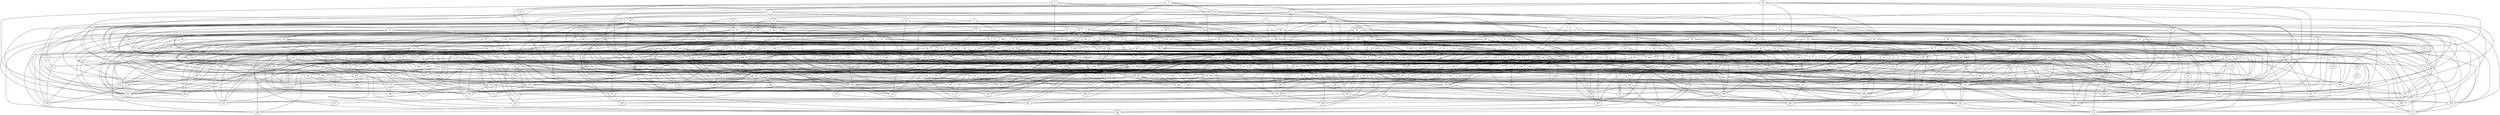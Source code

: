 strict graph "gnp_random_graph(400,0.015)" {
0;
1;
2;
3;
4;
5;
6;
7;
8;
9;
10;
11;
12;
13;
14;
15;
16;
17;
18;
19;
20;
21;
22;
23;
24;
25;
26;
27;
28;
29;
30;
31;
32;
33;
34;
35;
36;
37;
38;
39;
40;
41;
42;
43;
44;
45;
46;
47;
48;
49;
50;
51;
52;
53;
54;
55;
56;
57;
58;
59;
60;
61;
62;
63;
64;
65;
66;
67;
68;
69;
70;
71;
72;
73;
74;
75;
76;
77;
78;
79;
80;
81;
82;
83;
84;
85;
86;
87;
88;
89;
90;
91;
92;
93;
94;
95;
96;
97;
98;
99;
100;
101;
102;
103;
104;
105;
106;
107;
108;
109;
110;
111;
112;
113;
114;
115;
116;
117;
118;
119;
120;
121;
122;
123;
124;
125;
126;
127;
128;
129;
130;
131;
132;
133;
134;
135;
136;
137;
138;
139;
140;
141;
142;
143;
144;
145;
146;
147;
148;
149;
150;
151;
152;
153;
154;
155;
156;
157;
158;
159;
160;
161;
162;
163;
164;
165;
166;
167;
168;
169;
170;
171;
172;
173;
174;
175;
176;
177;
178;
179;
180;
181;
182;
183;
184;
185;
186;
187;
188;
189;
190;
191;
192;
193;
194;
195;
196;
197;
198;
199;
200;
201;
202;
203;
204;
205;
206;
207;
208;
209;
210;
211;
212;
213;
214;
215;
216;
217;
218;
219;
220;
221;
222;
223;
224;
225;
226;
227;
228;
229;
230;
231;
232;
233;
234;
235;
236;
237;
238;
239;
240;
241;
242;
243;
244;
245;
246;
247;
248;
249;
250;
251;
252;
253;
254;
255;
256;
257;
258;
259;
260;
261;
262;
263;
264;
265;
266;
267;
268;
269;
270;
271;
272;
273;
274;
275;
276;
277;
278;
279;
280;
281;
282;
283;
284;
285;
286;
287;
288;
289;
290;
291;
292;
293;
294;
295;
296;
297;
298;
299;
300;
301;
302;
303;
304;
305;
306;
307;
308;
309;
310;
311;
312;
313;
314;
315;
316;
317;
318;
319;
320;
321;
322;
323;
324;
325;
326;
327;
328;
329;
330;
331;
332;
333;
334;
335;
336;
337;
338;
339;
340;
341;
342;
343;
344;
345;
346;
347;
348;
349;
350;
351;
352;
353;
354;
355;
356;
357;
358;
359;
360;
361;
362;
363;
364;
365;
366;
367;
368;
369;
370;
371;
372;
373;
374;
375;
376;
377;
378;
379;
380;
381;
382;
383;
384;
385;
386;
387;
388;
389;
390;
391;
392;
393;
394;
395;
396;
397;
398;
399;
0 -- 321  [is_available=True, prob="0.114671991259"];
0 -- 196  [is_available=True, prob="0.469631686824"];
0 -- 303  [is_available=True, prob="0.949460835298"];
0 -- 369  [is_available=True, prob="0.811630799854"];
0 -- 149  [is_available=True, prob="0.957747161069"];
0 -- 93  [is_available=True, prob="0.302415484363"];
0 -- 158  [is_available=True, prob="0.158002069602"];
1 -- 322  [is_available=True, prob="0.993445383166"];
1 -- 11  [is_available=True, prob="0.476721216099"];
1 -- 108  [is_available=True, prob="0.44425943752"];
1 -- 302  [is_available=True, prob="1.0"];
1 -- 174  [is_available=True, prob="1.0"];
1 -- 342  [is_available=True, prob="1.0"];
2 -- 214  [is_available=True, prob="0.874137457382"];
2 -- 360  [is_available=True, prob="0.532055529103"];
2 -- 334  [is_available=True, prob="0.650708088114"];
2 -- 182  [is_available=True, prob="0.998679553921"];
2 -- 54  [is_available=True, prob="0.500963651063"];
3 -- 393  [is_available=True, prob="0.597053009526"];
3 -- 188  [is_available=True, prob="0.15276925299"];
3 -- 267  [is_available=True, prob="1.0"];
3 -- 178  [is_available=True, prob="1.0"];
3 -- 215  [is_available=True, prob="0.250651166694"];
3 -- 313  [is_available=True, prob="0.349622547056"];
3 -- 284  [is_available=True, prob="0.684308649713"];
3 -- 382  [is_available=True, prob="0.77370139516"];
4 -- 35  [is_available=True, prob="1.0"];
4 -- 46  [is_available=True, prob="0.186289309269"];
4 -- 306  [is_available=True, prob="0.888693606548"];
4 -- 21  [is_available=True, prob="0.548907985164"];
4 -- 54  [is_available=True, prob="0.580549700917"];
4 -- 247  [is_available=True, prob="0.07150728527"];
5 -- 152  [is_available=True, prob="0.841307259428"];
5 -- 47  [is_available=True, prob="0.789955990004"];
6 -- 293  [is_available=True, prob="0.685104749953"];
6 -- 19  [is_available=True, prob="0.481015884709"];
6 -- 52  [is_available=True, prob="0.338749347508"];
6 -- 56  [is_available=True, prob="0.557485800462"];
6 -- 218  [is_available=True, prob="0.516507338224"];
6 -- 219  [is_available=True, prob="0.82434298716"];
6 -- 95  [is_available=True, prob="1.0"];
7 -- 72  [is_available=True, prob="1.0"];
7 -- 142  [is_available=True, prob="0.0823186784827"];
7 -- 372  [is_available=True, prob="0.961380569371"];
7 -- 88  [is_available=True, prob="0.208303378797"];
7 -- 313  [is_available=True, prob="0.490897171223"];
7 -- 379  [is_available=True, prob="0.627944331974"];
8 -- 153  [is_available=True, prob="0.922156593281"];
8 -- 170  [is_available=True, prob="0.140616668311"];
8 -- 196  [is_available=True, prob="0.419569778153"];
8 -- 357  [is_available=True, prob="1.0"];
8 -- 385  [is_available=True, prob="0.312816235193"];
9 -- 307  [is_available=True, prob="0.647544798447"];
9 -- 388  [is_available=True, prob="0.471527632425"];
9 -- 301  [is_available=True, prob="0.375511347248"];
10 -- 348  [is_available=True, prob="1.0"];
10 -- 156  [is_available=True, prob="0.245202506061"];
10 -- 375  [is_available=True, prob="0.534082075728"];
11 -- 352  [is_available=True, prob="0.263234699328"];
11 -- 41  [is_available=True, prob="0.623137785481"];
11 -- 160  [is_available=True, prob="1.0"];
11 -- 24  [is_available=True, prob="1.0"];
11 -- 59  [is_available=True, prob="1.0"];
12 -- 65  [is_available=True, prob="0.227389736615"];
12 -- 195  [is_available=True, prob="0.98216041244"];
12 -- 104  [is_available=True, prob="0.530187204319"];
12 -- 108  [is_available=True, prob="0.353653732069"];
12 -- 302  [is_available=True, prob="0.160268436563"];
12 -- 159  [is_available=True, prob="1.0"];
13 -- 227  [is_available=True, prob="0.62030172806"];
13 -- 229  [is_available=True, prob="0.554220327959"];
13 -- 139  [is_available=True, prob="1.0"];
13 -- 308  [is_available=True, prob="1.0"];
13 -- 246  [is_available=True, prob="0.132502704747"];
13 -- 315  [is_available=True, prob="0.833523638559"];
13 -- 318  [is_available=True, prob="1.0"];
14 -- 225  [is_available=True, prob="1.0"];
14 -- 231  [is_available=True, prob="1.0"];
14 -- 298  [is_available=True, prob="0.170559929287"];
14 -- 141  [is_available=True, prob="0.541312716303"];
14 -- 15  [is_available=True, prob="1.0"];
14 -- 272  [is_available=True, prob="0.0262630793337"];
14 -- 114  [is_available=True, prob="0.912603878611"];
14 -- 152  [is_available=True, prob="0.5183081783"];
15 -- 177  [is_available=True, prob="0.0833661240785"];
15 -- 252  [is_available=True, prob="0.289660209865"];
15 -- 361  [is_available=True, prob="0.47674256409"];
15 -- 225  [is_available=True, prob="0.0266091980324"];
16 -- 265  [is_available=True, prob="0.201876479145"];
16 -- 366  [is_available=True, prob="0.796786468698"];
17 -- 202  [is_available=True, prob="0.787834647834"];
17 -- 23  [is_available=True, prob="0.192311012286"];
17 -- 268  [is_available=True, prob="1.0"];
17 -- 22  [is_available=True, prob="1.0"];
17 -- 119  [is_available=True, prob="0.219596661351"];
17 -- 58  [is_available=True, prob="0.0890144908023"];
17 -- 286  [is_available=True, prob="0.63429038833"];
18 -- 96  [is_available=True, prob="0.732973940843"];
18 -- 333  [is_available=True, prob="0.0457292509596"];
18 -- 335  [is_available=True, prob="1.0"];
18 -- 369  [is_available=True, prob="0.405029376354"];
18 -- 340  [is_available=True, prob="0.765359387704"];
18 -- 55  [is_available=True, prob="0.827488324869"];
18 -- 124  [is_available=True, prob="1.0"];
19 -- 179  [is_available=True, prob="0.497505817482"];
19 -- 308  [is_available=True, prob="0.708087547178"];
19 -- 253  [is_available=True, prob="0.00800748050058"];
20 -- 258  [is_available=True, prob="1.0"];
20 -- 133  [is_available=True, prob="1.0"];
20 -- 39  [is_available=True, prob="0.482434056921"];
20 -- 362  [is_available=True, prob="0.159934609534"];
20 -- 237  [is_available=True, prob="1.0"];
20 -- 303  [is_available=True, prob="0.253983390696"];
20 -- 52  [is_available=True, prob="0.0626333667368"];
20 -- 373  [is_available=True, prob="0.681692300199"];
20 -- 343  [is_available=True, prob="1.0"];
20 -- 61  [is_available=True, prob="0.0736211466176"];
20 -- 126  [is_available=True, prob="0.47836034632"];
21 -- 195  [is_available=True, prob="0.0739147796739"];
21 -- 261  [is_available=True, prob="1.0"];
21 -- 198  [is_available=True, prob="0.874722404201"];
21 -- 241  [is_available=True, prob="0.701202539928"];
21 -- 136  [is_available=True, prob="0.150421908164"];
21 -- 395  [is_available=True, prob="1.0"];
21 -- 232  [is_available=True, prob="0.154617595693"];
22 -- 209  [is_available=True, prob="0.872926424496"];
22 -- 105  [is_available=True, prob="0.903559090835"];
22 -- 199  [is_available=True, prob="0.449386684961"];
22 -- 398  [is_available=True, prob="0.806302141925"];
22 -- 277  [is_available=True, prob="1.0"];
23 -- 66  [is_available=True, prob="0.292823502788"];
23 -- 356  [is_available=True, prob="1.0"];
23 -- 71  [is_available=True, prob="0.116412863661"];
23 -- 168  [is_available=True, prob="1.0"];
23 -- 236  [is_available=True, prob="0.887760513881"];
23 -- 327  [is_available=True, prob="0.118512088331"];
23 -- 140  [is_available=True, prob="0.213919603387"];
23 -- 369  [is_available=True, prob="0.0509243339309"];
23 -- 274  [is_available=True, prob="0.704053174449"];
23 -- 312  [is_available=True, prob="0.303854243889"];
24 -- 353  [is_available=True, prob="0.942441911047"];
24 -- 393  [is_available=True, prob="1.0"];
24 -- 267  [is_available=True, prob="0.646371550513"];
24 -- 77  [is_available=True, prob="1.0"];
24 -- 118  [is_available=True, prob="0.125197449202"];
24 -- 250  [is_available=True, prob="0.139674461113"];
24 -- 186  [is_available=True, prob="0.885658800799"];
25 -- 354  [is_available=True, prob="1.0"];
25 -- 108  [is_available=True, prob="0.382204140594"];
25 -- 304  [is_available=True, prob="0.737784709242"];
25 -- 178  [is_available=True, prob="0.243659018884"];
25 -- 89  [is_available=True, prob="0.559945276071"];
25 -- 90  [is_available=True, prob="0.904393109979"];
26 -- 34  [is_available=True, prob="0.677101847903"];
26 -- 36  [is_available=True, prob="0.319621955301"];
26 -- 141  [is_available=True, prob="0.667652754761"];
26 -- 173  [is_available=True, prob="1.0"];
26 -- 153  [is_available=True, prob="0.704786214149"];
26 -- 381  [is_available=True, prob="0.513758879034"];
27 -- 131  [is_available=True, prob="0.559227773077"];
27 -- 168  [is_available=True, prob="0.831403356861"];
27 -- 265  [is_available=True, prob="0.529132401068"];
27 -- 341  [is_available=True, prob="0.735015766336"];
27 -- 377  [is_available=True, prob="0.149864624349"];
27 -- 158  [is_available=True, prob="0.635471015965"];
28 -- 160  [is_available=True, prob="0.301955751835"];
28 -- 65  [is_available=True, prob="0.984391070301"];
28 -- 205  [is_available=True, prob="0.623984118552"];
28 -- 146  [is_available=True, prob="0.0772063870532"];
28 -- 307  [is_available=True, prob="1.0"];
28 -- 220  [is_available=True, prob="0.324950264342"];
28 -- 93  [is_available=True, prob="0.568583208269"];
28 -- 319  [is_available=True, prob="0.239985692532"];
29 -- 384  [is_available=True, prob="0.0286882615754"];
29 -- 135  [is_available=True, prob="0.964980947057"];
29 -- 361  [is_available=True, prob="0.920522379384"];
29 -- 184  [is_available=True, prob="0.585700894461"];
29 -- 89  [is_available=True, prob="0.0115931331112"];
29 -- 31  [is_available=True, prob="0.605604291966"];
30 -- 361  [is_available=True, prob="0.831449469105"];
30 -- 338  [is_available=True, prob="0.737316998927"];
30 -- 211  [is_available=True, prob="0.272304079329"];
30 -- 340  [is_available=True, prob="1.0"];
30 -- 270  [is_available=True, prob="0.706270182304"];
31 -- 361  [is_available=True, prob="0.465349977122"];
31 -- 267  [is_available=True, prob="0.199773636553"];
31 -- 117  [is_available=True, prob="0.0263401025049"];
32 -- 104  [is_available=True, prob="1.0"];
32 -- 105  [is_available=True, prob="0.12855024113"];
32 -- 362  [is_available=True, prob="0.173302451803"];
32 -- 269  [is_available=True, prob="1.0"];
32 -- 335  [is_available=True, prob="1.0"];
32 -- 151  [is_available=True, prob="0.298085317308"];
32 -- 90  [is_available=True, prob="0.0789352769001"];
32 -- 250  [is_available=True, prob="0.451194620511"];
33 -- 374  [is_available=True, prob="0.793810597397"];
33 -- 278  [is_available=True, prob="0.0623019926731"];
33 -- 46  [is_available=True, prob="0.0466040842206"];
33 -- 63  [is_available=True, prob="0.478416147473"];
34 -- 369  [is_available=True, prob="0.254820150141"];
34 -- 147  [is_available=True, prob="0.819307496761"];
34 -- 100  [is_available=True, prob="0.756244278906"];
34 -- 301  [is_available=True, prob="1.0"];
35 -- 213  [is_available=True, prob="0.971841117532"];
36 -- 388  [is_available=True, prob="0.240664673735"];
36 -- 334  [is_available=True, prob="0.048380638334"];
36 -- 344  [is_available=True, prob="1.0"];
36 -- 178  [is_available=True, prob="0.602082355139"];
36 -- 152  [is_available=True, prob="1.0"];
36 -- 250  [is_available=True, prob="0.576386200657"];
37 -- 183  [is_available=True, prob="0.963948827593"];
37 -- 61  [is_available=True, prob="1.0"];
37 -- 63  [is_available=True, prob="0.308018193455"];
38 -- 337  [is_available=True, prob="0.807230974184"];
38 -- 361  [is_available=True, prob="0.52159708503"];
38 -- 76  [is_available=True, prob="0.867353473454"];
38 -- 333  [is_available=True, prob="0.295180333057"];
38 -- 341  [is_available=True, prob="0.985053807402"];
39 -- 98  [is_available=True, prob="0.225553641815"];
39 -- 388  [is_available=True, prob="0.652575102143"];
39 -- 269  [is_available=True, prob="0.674945917656"];
39 -- 178  [is_available=True, prob="1.0"];
39 -- 189  [is_available=True, prob="0.946837365514"];
39 -- 255  [is_available=True, prob="0.565436835392"];
40 -- 226  [is_available=True, prob="0.966857300564"];
40 -- 260  [is_available=True, prob="0.865735491857"];
40 -- 293  [is_available=True, prob="0.20184869267"];
40 -- 134  [is_available=True, prob="0.859473185985"];
40 -- 354  [is_available=True, prob="1.0"];
40 -- 98  [is_available=True, prob="1.0"];
40 -- 305  [is_available=True, prob="0.192374807993"];
40 -- 54  [is_available=True, prob="0.400363785532"];
40 -- 317  [is_available=True, prob="1.0"];
41 -- 241  [is_available=True, prob="0.615779809399"];
41 -- 88  [is_available=True, prob="0.838018105029"];
41 -- 346  [is_available=True, prob="0.18706374064"];
41 -- 347  [is_available=True, prob="0.108105316524"];
41 -- 348  [is_available=True, prob="0.828859332888"];
42 -- 80  [is_available=True, prob="0.121912279483"];
42 -- 339  [is_available=True, prob="1.0"];
42 -- 381  [is_available=True, prob="0.462384754985"];
42 -- 287  [is_available=True, prob="1.0"];
43 -- 347  [is_available=True, prob="1.0"];
43 -- 150  [is_available=True, prob="0.448440720074"];
43 -- 70  [is_available=True, prob="0.332281952228"];
43 -- 279  [is_available=True, prob="0.189268886534"];
44 -- 386  [is_available=True, prob="0.456484266461"];
44 -- 291  [is_available=True, prob="1.0"];
44 -- 260  [is_available=True, prob="0.50604451766"];
44 -- 367  [is_available=True, prob="0.451685026982"];
44 -- 115  [is_available=True, prob="0.543494544044"];
44 -- 309  [is_available=True, prob="0.480130815866"];
45 -- 352  [is_available=True, prob="0.869778358128"];
45 -- 322  [is_available=True, prob="1.0"];
45 -- 294  [is_available=True, prob="0.52161080931"];
45 -- 299  [is_available=True, prob="0.693768396219"];
45 -- 273  [is_available=True, prob="0.168091690564"];
45 -- 52  [is_available=True, prob="1.0"];
45 -- 281  [is_available=True, prob="0.881110296115"];
45 -- 313  [is_available=True, prob="0.83245895817"];
46 -- 99  [is_available=True, prob="1.0"];
46 -- 264  [is_available=True, prob="1.0"];
46 -- 266  [is_available=True, prob="1.0"];
46 -- 117  [is_available=True, prob="0.537533458164"];
46 -- 152  [is_available=True, prob="0.118770968205"];
46 -- 132  [is_available=True, prob="0.887549929211"];
46 -- 59  [is_available=True, prob="0.0388215597265"];
46 -- 127  [is_available=True, prob="0.087108836652"];
47 -- 105  [is_available=True, prob="0.6263855928"];
47 -- 371  [is_available=True, prob="0.809375641885"];
47 -- 305  [is_available=True, prob="0.0861406070807"];
47 -- 275  [is_available=True, prob="0.609416029004"];
47 -- 309  [is_available=True, prob="0.941362693909"];
47 -- 383  [is_available=True, prob="0.662164793066"];
47 -- 382  [is_available=True, prob="0.807385320712"];
47 -- 351  [is_available=True, prob="0.65788593783"];
48 -- 256  [is_available=True, prob="0.827884272219"];
48 -- 298  [is_available=True, prob="0.169968329618"];
48 -- 371  [is_available=True, prob="0.363790780316"];
48 -- 108  [is_available=True, prob="1.0"];
48 -- 239  [is_available=True, prob="0.257679126866"];
48 -- 211  [is_available=True, prob="0.714437582764"];
48 -- 372  [is_available=True, prob="0.173004584177"];
48 -- 117  [is_available=True, prob="0.0881868718651"];
48 -- 249  [is_available=True, prob="1.0"];
48 -- 207  [is_available=True, prob="0.339220937863"];
49 -- 280  [is_available=True, prob="0.497016866933"];
49 -- 85  [is_available=True, prob="0.481613113351"];
49 -- 270  [is_available=True, prob="0.408715128553"];
49 -- 173  [is_available=True, prob="1.0"];
50 -- 104  [is_available=True, prob="0.80448302538"];
50 -- 335  [is_available=True, prob="0.905186993864"];
50 -- 122  [is_available=True, prob="1.0"];
50 -- 235  [is_available=True, prob="0.263484717014"];
50 -- 231  [is_available=True, prob="1.0"];
51 -- 192  [is_available=True, prob="0.447493376032"];
51 -- 362  [is_available=True, prob="1.0"];
51 -- 269  [is_available=True, prob="1.0"];
51 -- 350  [is_available=True, prob="0.965070266117"];
51 -- 333  [is_available=True, prob="0.762863664063"];
52 -- 288  [is_available=True, prob="1.0"];
52 -- 75  [is_available=True, prob="0.237897936118"];
52 -- 368  [is_available=True, prob="0.43182837992"];
52 -- 60  [is_available=True, prob="0.35027978821"];
52 -- 125  [is_available=True, prob="0.99710233513"];
53 -- 202  [is_available=True, prob="0.180110710076"];
53 -- 123  [is_available=True, prob="0.173809154006"];
53 -- 388  [is_available=True, prob="1.0"];
53 -- 221  [is_available=True, prob="0.582152341587"];
54 -- 302  [is_available=True, prob="1.0"];
54 -- 81  [is_available=True, prob="0.474015844965"];
54 -- 306  [is_available=True, prob="0.68009775775"];
54 -- 351  [is_available=True, prob="0.461547498856"];
55 -- 194  [is_available=True, prob="0.493006675112"];
55 -- 99  [is_available=True, prob="0.0710148929925"];
55 -- 168  [is_available=True, prob="0.747850349051"];
55 -- 328  [is_available=True, prob="1.0"];
55 -- 125  [is_available=True, prob="1.0"];
55 -- 95  [is_available=True, prob="1.0"];
56 -- 118  [is_available=True, prob="0.361187795298"];
56 -- 72  [is_available=True, prob="1.0"];
56 -- 310  [is_available=True, prob="0.338585488896"];
56 -- 122  [is_available=True, prob="1.0"];
56 -- 154  [is_available=True, prob="0.414536907523"];
57 -- 128  [is_available=True, prob="0.60380036671"];
57 -- 387  [is_available=True, prob="0.544295327672"];
57 -- 325  [is_available=True, prob="0.198180917405"];
57 -- 85  [is_available=True, prob="0.00705176721647"];
57 -- 248  [is_available=True, prob="0.0970054926248"];
57 -- 381  [is_available=True, prob="0.182525238063"];
58 -- 194  [is_available=True, prob="0.982452094615"];
58 -- 394  [is_available=True, prob="0.315889554346"];
58 -- 395  [is_available=True, prob="0.165192872424"];
58 -- 214  [is_available=True, prob="0.46993035557"];
58 -- 120  [is_available=True, prob="0.618463753777"];
59 -- 64  [is_available=True, prob="0.240228472762"];
59 -- 137  [is_available=True, prob="0.872708383588"];
59 -- 152  [is_available=True, prob="0.428015093515"];
60 -- 64  [is_available=True, prob="0.49908047179"];
60 -- 202  [is_available=True, prob="0.378089803927"];
60 -- 95  [is_available=True, prob="0.00344350763761"];
61 -- 161  [is_available=True, prob="0.361089864001"];
61 -- 274  [is_available=True, prob="0.036625377418"];
61 -- 93  [is_available=True, prob="1.0"];
61 -- 146  [is_available=True, prob="1.0"];
61 -- 217  [is_available=True, prob="1.0"];
61 -- 189  [is_available=True, prob="0.763477720494"];
62 -- 313  [is_available=True, prob="1.0"];
62 -- 396  [is_available=True, prob="0.905167164382"];
62 -- 252  [is_available=True, prob="1.0"];
62 -- 381  [is_available=True, prob="1.0"];
62 -- 382  [is_available=True, prob="1.0"];
63 -- 194  [is_available=True, prob="1.0"];
63 -- 200  [is_available=True, prob="0.801178955025"];
63 -- 206  [is_available=True, prob="0.0690982635195"];
63 -- 84  [is_available=True, prob="0.872770562062"];
63 -- 238  [is_available=True, prob="0.801560888992"];
63 -- 124  [is_available=True, prob="0.293860364603"];
64 -- 130  [is_available=True, prob="1.0"];
64 -- 392  [is_available=True, prob="0.86867717937"];
64 -- 270  [is_available=True, prob="0.792630158651"];
64 -- 143  [is_available=True, prob="0.825685192659"];
64 -- 279  [is_available=True, prob="0.294259292138"];
64 -- 188  [is_available=True, prob="0.31793663997"];
64 -- 157  [is_available=True, prob="1.0"];
64 -- 318  [is_available=True, prob="0.789722982972"];
65 -- 164  [is_available=True, prob="0.872979143614"];
65 -- 263  [is_available=True, prob="1.0"];
65 -- 330  [is_available=True, prob="1.0"];
65 -- 107  [is_available=True, prob="1.0"];
65 -- 77  [is_available=True, prob="0.661709340119"];
65 -- 356  [is_available=True, prob="1.0"];
66 -- 69  [is_available=True, prob="1.0"];
66 -- 113  [is_available=True, prob="0.618576199866"];
66 -- 245  [is_available=True, prob="1.0"];
66 -- 247  [is_available=True, prob="0.785218039695"];
66 -- 88  [is_available=True, prob="0.975373791794"];
66 -- 377  [is_available=True, prob="1.0"];
66 -- 315  [is_available=True, prob="0.912869673437"];
67 -- 335  [is_available=True, prob="0.156907818559"];
67 -- 271  [is_available=True, prob="0.410075626613"];
67 -- 371  [is_available=True, prob="1.0"];
67 -- 180  [is_available=True, prob="1.0"];
67 -- 119  [is_available=True, prob="1.0"];
67 -- 315  [is_available=True, prob="0.862236024074"];
68 -- 99  [is_available=True, prob="1.0"];
68 -- 198  [is_available=True, prob="0.953790203376"];
68 -- 235  [is_available=True, prob="0.822688371636"];
68 -- 145  [is_available=True, prob="0.710109024151"];
68 -- 343  [is_available=True, prob="0.635322333421"];
68 -- 345  [is_available=True, prob="0.198684392537"];
68 -- 156  [is_available=True, prob="1.0"];
69 -- 170  [is_available=True, prob="0.457171322072"];
69 -- 363  [is_available=True, prob="0.233034542578"];
69 -- 258  [is_available=True, prob="1.0"];
69 -- 206  [is_available=True, prob="0.383138677876"];
69 -- 239  [is_available=True, prob="0.692373435482"];
70 -- 193  [is_available=True, prob="0.815633345244"];
70 -- 135  [is_available=True, prob="1.0"];
70 -- 362  [is_available=True, prob="1.0"];
70 -- 307  [is_available=True, prob="0.792730911966"];
70 -- 116  [is_available=True, prob="0.392682884319"];
71 -- 336  [is_available=True, prob="0.534597339885"];
71 -- 351  [is_available=True, prob="0.517128984683"];
71 -- 334  [is_available=True, prob="1.0"];
72 -- 393  [is_available=True, prob="0.712977712186"];
72 -- 232  [is_available=True, prob="0.69209819925"];
72 -- 137  [is_available=True, prob="0.144177758813"];
72 -- 360  [is_available=True, prob="1.0"];
72 -- 201  [is_available=True, prob="0.840319495767"];
72 -- 249  [is_available=True, prob="1.0"];
72 -- 377  [is_available=True, prob="0.625721074158"];
73 -- 329  [is_available=True, prob="0.511452962486"];
73 -- 139  [is_available=True, prob="0.214883618268"];
73 -- 109  [is_available=True, prob="0.0280473369984"];
73 -- 111  [is_available=True, prob="0.209959547979"];
73 -- 275  [is_available=True, prob="1.0"];
73 -- 86  [is_available=True, prob="1.0"];
73 -- 152  [is_available=True, prob="0.978078433794"];
73 -- 349  [is_available=True, prob="1.0"];
74 -- 91  [is_available=True, prob="0.533582027816"];
74 -- 316  [is_available=True, prob="0.661372581157"];
74 -- 214  [is_available=True, prob="0.481754528481"];
75 -- 386  [is_available=True, prob="0.567369108489"];
75 -- 259  [is_available=True, prob="0.0830386786753"];
75 -- 103  [is_available=True, prob="0.138512838368"];
75 -- 136  [is_available=True, prob="0.781290397956"];
75 -- 359  [is_available=True, prob="0.400037924454"];
75 -- 236  [is_available=True, prob="1.0"];
75 -- 305  [is_available=True, prob="0.887924017105"];
75 -- 200  [is_available=True, prob="0.55004427444"];
75 -- 211  [is_available=True, prob="1.0"];
75 -- 92  [is_available=True, prob="0.364559055789"];
75 -- 381  [is_available=True, prob="0.968326420199"];
76 -- 121  [is_available=True, prob="0.619703311667"];
76 -- 164  [is_available=True, prob="1.0"];
76 -- 374  [is_available=True, prob="1.0"];
77 -- 334  [is_available=True, prob="0.763841982959"];
77 -- 217  [is_available=True, prob="1.0"];
77 -- 122  [is_available=True, prob="1.0"];
77 -- 191  [is_available=True, prob="0.74682021319"];
78 -- 240  [is_available=True, prob="0.675025630043"];
78 -- 292  [is_available=True, prob="0.0915111821791"];
78 -- 276  [is_available=True, prob="0.071346394696"];
78 -- 359  [is_available=True, prob="0.893361939784"];
79 -- 365  [is_available=True, prob="1.0"];
79 -- 302  [is_available=True, prob="1.0"];
80 -- 145  [is_available=True, prob="0.832255053671"];
80 -- 284  [is_available=True, prob="0.78625307308"];
80 -- 154  [is_available=True, prob="0.818021950073"];
80 -- 382  [is_available=True, prob="1.0"];
81 -- 163  [is_available=True, prob="0.718558918439"];
81 -- 106  [is_available=True, prob="0.144065316372"];
81 -- 107  [is_available=True, prob="0.837431725233"];
81 -- 158  [is_available=True, prob="0.676410713725"];
82 -- 198  [is_available=True, prob="0.0518269642544"];
82 -- 109  [is_available=True, prob="1.0"];
82 -- 141  [is_available=True, prob="0.866516929403"];
82 -- 370  [is_available=True, prob="0.257393046111"];
82 -- 179  [is_available=True, prob="0.00536652876053"];
82 -- 345  [is_available=True, prob="0.634708937417"];
83 -- 357  [is_available=True, prob="0.0502077018948"];
83 -- 104  [is_available=True, prob="0.0606580345087"];
83 -- 172  [is_available=True, prob="0.532061113857"];
83 -- 176  [is_available=True, prob="0.864227276473"];
83 -- 147  [is_available=True, prob="0.67489529241"];
83 -- 219  [is_available=True, prob="0.949558882649"];
84 -- 352  [is_available=True, prob="0.326105020362"];
84 -- 161  [is_available=True, prob="0.657275458975"];
84 -- 107  [is_available=True, prob="0.213326313528"];
84 -- 300  [is_available=True, prob="1.0"];
84 -- 205  [is_available=True, prob="0.985452879559"];
84 -- 186  [is_available=True, prob="0.0133790400624"];
85 -- 162  [is_available=True, prob="0.128822461435"];
85 -- 188  [is_available=True, prob="1.0"];
85 -- 317  [is_available=True, prob="0.229519101326"];
86 -- 256  [is_available=True, prob="0.099912871314"];
86 -- 393  [is_available=True, prob="0.900605925422"];
86 -- 126  [is_available=True, prob="0.192839074782"];
86 -- 312  [is_available=True, prob="0.916660764703"];
87 -- 346  [is_available=True, prob="0.619478368358"];
87 -- 386  [is_available=True, prob="1.0"];
87 -- 293  [is_available=True, prob="0.152971678127"];
87 -- 166  [is_available=True, prob="0.652495130835"];
87 -- 271  [is_available=True, prob="0.876499607272"];
88 -- 199  [is_available=True, prob="0.989553956661"];
88 -- 237  [is_available=True, prob="0.756122735246"];
88 -- 334  [is_available=True, prob="0.523856119777"];
88 -- 177  [is_available=True, prob="1.0"];
88 -- 248  [is_available=True, prob="0.602178487284"];
88 -- 346  [is_available=True, prob="0.770915105151"];
89 -- 99  [is_available=True, prob="0.652416287598"];
89 -- 133  [is_available=True, prob="0.827760588476"];
89 -- 262  [is_available=True, prob="1.0"];
89 -- 284  [is_available=True, prob="0.152461571299"];
89 -- 299  [is_available=True, prob="1.0"];
89 -- 227  [is_available=True, prob="1.0"];
89 -- 309  [is_available=True, prob="1.0"];
89 -- 151  [is_available=True, prob="0.431748605285"];
89 -- 152  [is_available=True, prob="0.19333137709"];
89 -- 188  [is_available=True, prob="0.638954703593"];
90 -- 257  [is_available=True, prob="0.223141188842"];
90 -- 130  [is_available=True, prob="0.110050440544"];
90 -- 161  [is_available=True, prob="0.572483242558"];
90 -- 329  [is_available=True, prob="1.0"];
90 -- 332  [is_available=True, prob="0.0289846782704"];
90 -- 312  [is_available=True, prob="0.710350067688"];
91 -- 238  [is_available=True, prob="0.888136664779"];
91 -- 222  [is_available=True, prob="0.26376654003"];
92 -- 160  [is_available=True, prob="1.0"];
92 -- 289  [is_available=True, prob="0.870789693469"];
92 -- 355  [is_available=True, prob="0.652914392642"];
92 -- 137  [is_available=True, prob="0.948641523596"];
92 -- 350  [is_available=True, prob="1.0"];
93 -- 227  [is_available=True, prob="0.855548082541"];
93 -- 356  [is_available=True, prob="0.748729562326"];
93 -- 137  [is_available=True, prob="0.715941520586"];
93 -- 300  [is_available=True, prob="1.0"];
93 -- 116  [is_available=True, prob="0.49573112592"];
93 -- 347  [is_available=True, prob="0.400116085105"];
93 -- 222  [is_available=True, prob="1.0"];
94 -- 186  [is_available=True, prob="0.278112413827"];
94 -- 108  [is_available=True, prob="0.304560126299"];
95 -- 384  [is_available=True, prob="0.870306151651"];
95 -- 194  [is_available=True, prob="0.68491164231"];
95 -- 390  [is_available=True, prob="1.0"];
95 -- 376  [is_available=True, prob="0.133448245492"];
96 -- 376  [is_available=True, prob="1.0"];
96 -- 172  [is_available=True, prob="0.0246193918866"];
96 -- 157  [is_available=True, prob="1.0"];
96 -- 318  [is_available=True, prob="1.0"];
97 -- 176  [is_available=True, prob="0.775927911359"];
97 -- 386  [is_available=True, prob="0.0979953214249"];
97 -- 301  [is_available=True, prob="1.0"];
97 -- 246  [is_available=True, prob="1.0"];
97 -- 394  [is_available=True, prob="1.0"];
98 -- 225  [is_available=True, prob="1.0"];
98 -- 322  [is_available=True, prob="0.145444403342"];
98 -- 366  [is_available=True, prob="0.454106113668"];
98 -- 271  [is_available=True, prob="0.442482647421"];
98 -- 212  [is_available=True, prob="0.142998673369"];
98 -- 150  [is_available=True, prob="0.629006869226"];
98 -- 122  [is_available=True, prob="0.196147353609"];
98 -- 220  [is_available=True, prob="0.989540276948"];
99 -- 203  [is_available=True, prob="1.0"];
99 -- 110  [is_available=True, prob="0.682299269325"];
99 -- 271  [is_available=True, prob="1.0"];
99 -- 209  [is_available=True, prob="0.595708764732"];
100 -- 120  [is_available=True, prob="0.31459925808"];
100 -- 234  [is_available=True, prob="0.687966733104"];
100 -- 285  [is_available=True, prob="0.266150914774"];
101 -- 196  [is_available=True, prob="0.0403095908424"];
101 -- 361  [is_available=True, prob="0.395274115543"];
101 -- 235  [is_available=True, prob="0.810238836274"];
101 -- 303  [is_available=True, prob="1.0"];
101 -- 274  [is_available=True, prob="0.902411374013"];
101 -- 345  [is_available=True, prob="0.976961718495"];
101 -- 175  [is_available=True, prob="0.306283639713"];
102 -- 296  [is_available=True, prob="0.788932631066"];
102 -- 307  [is_available=True, prob="0.887013951168"];
102 -- 179  [is_available=True, prob="0.568439772981"];
102 -- 206  [is_available=True, prob="0.739924828893"];
103 -- 306  [is_available=True, prob="0.413198103736"];
103 -- 163  [is_available=True, prob="0.4100915874"];
104 -- 160  [is_available=True, prob="1.0"];
104 -- 227  [is_available=True, prob="0.525961923394"];
104 -- 168  [is_available=True, prob="0.404108658873"];
104 -- 148  [is_available=True, prob="0.0314046683038"];
104 -- 279  [is_available=True, prob="0.257338898749"];
105 -- 122  [is_available=True, prob="0.0316476095147"];
105 -- 301  [is_available=True, prob="1.0"];
106 -- 352  [is_available=True, prob="1.0"];
106 -- 327  [is_available=True, prob="0.319306243249"];
106 -- 234  [is_available=True, prob="0.996862845918"];
106 -- 111  [is_available=True, prob="0.577451899637"];
106 -- 144  [is_available=True, prob="0.693388596423"];
106 -- 117  [is_available=True, prob="0.70993372816"];
107 -- 259  [is_available=True, prob="0.679344092673"];
107 -- 197  [is_available=True, prob="0.817218013097"];
107 -- 240  [is_available=True, prob="0.374515796973"];
108 -- 314  [is_available=True, prob="0.469701244791"];
109 -- 135  [is_available=True, prob="0.187418145544"];
109 -- 237  [is_available=True, prob="1.0"];
109 -- 143  [is_available=True, prob="1.0"];
109 -- 179  [is_available=True, prob="0.502900134897"];
109 -- 254  [is_available=True, prob="1.0"];
110 -- 224  [is_available=True, prob="0.953685819447"];
110 -- 257  [is_available=True, prob="0.127789734625"];
110 -- 296  [is_available=True, prob="1.0"];
110 -- 148  [is_available=True, prob="1.0"];
110 -- 315  [is_available=True, prob="0.821189348794"];
111 -- 176  [is_available=True, prob="0.0713535083232"];
111 -- 148  [is_available=True, prob="1.0"];
111 -- 202  [is_available=True, prob="0.285558648261"];
111 -- 266  [is_available=True, prob="0.630993797086"];
111 -- 394  [is_available=True, prob="0.72730319581"];
112 -- 289  [is_available=True, prob="0.420176281464"];
112 -- 167  [is_available=True, prob="1.0"];
112 -- 300  [is_available=True, prob="1.0"];
112 -- 215  [is_available=True, prob="0.150822898381"];
112 -- 120  [is_available=True, prob="0.404328861514"];
112 -- 153  [is_available=True, prob="0.919122307531"];
112 -- 250  [is_available=True, prob="0.296416785546"];
113 -- 289  [is_available=True, prob="0.228320554314"];
113 -- 136  [is_available=True, prob="0.0324274433566"];
113 -- 365  [is_available=True, prob="1.0"];
113 -- 238  [is_available=True, prob="0.863902441543"];
113 -- 145  [is_available=True, prob="0.625060145499"];
113 -- 210  [is_available=True, prob="0.275401910868"];
113 -- 377  [is_available=True, prob="0.614552286743"];
114 -- 322  [is_available=True, prob="0.156069535"];
114 -- 251  [is_available=True, prob="0.843819564091"];
114 -- 126  [is_available=True, prob="1.0"];
114 -- 253  [is_available=True, prob="0.0857921376434"];
115 -- 192  [is_available=True, prob="0.560774445933"];
115 -- 320  [is_available=True, prob="0.00390136316352"];
115 -- 291  [is_available=True, prob="1.0"];
115 -- 142  [is_available=True, prob="1.0"];
115 -- 253  [is_available=True, prob="0.418748889369"];
116 -- 160  [is_available=True, prob="1.0"];
116 -- 396  [is_available=True, prob="0.135524552463"];
116 -- 209  [is_available=True, prob="0.591455309179"];
116 -- 276  [is_available=True, prob="0.242494674691"];
117 -- 156  [is_available=True, prob="0.777854005699"];
117 -- 157  [is_available=True, prob="0.769090781122"];
118 -- 352  [is_available=True, prob="0.932016115498"];
118 -- 384  [is_available=True, prob="0.624620848788"];
118 -- 166  [is_available=True, prob="1.0"];
118 -- 230  [is_available=True, prob="0.815188817469"];
118 -- 285  [is_available=True, prob="1.0"];
118 -- 261  [is_available=True, prob="0.0568582328653"];
119 -- 317  [is_available=True, prob="1.0"];
119 -- 158  [is_available=True, prob="0.228559032571"];
119 -- 349  [is_available=True, prob="1.0"];
119 -- 286  [is_available=True, prob="0.457368055023"];
120 -- 358  [is_available=True, prob="1.0"];
120 -- 263  [is_available=True, prob="0.241393879623"];
120 -- 395  [is_available=True, prob="1.0"];
120 -- 307  [is_available=True, prob="0.342020254918"];
121 -- 236  [is_available=True, prob="0.245330374756"];
121 -- 346  [is_available=True, prob="0.467794345781"];
121 -- 309  [is_available=True, prob="0.812711792806"];
121 -- 334  [is_available=True, prob="0.140912751457"];
122 -- 385  [is_available=True, prob="0.112138645624"];
123 -- 390  [is_available=True, prob="0.053395129255"];
123 -- 359  [is_available=True, prob="0.756339181207"];
123 -- 200  [is_available=True, prob="1.0"];
123 -- 265  [is_available=True, prob="0.567339128194"];
123 -- 334  [is_available=True, prob="0.184341057145"];
123 -- 180  [is_available=True, prob="0.795643273182"];
123 -- 281  [is_available=True, prob="0.0802813491224"];
123 -- 249  [is_available=True, prob="0.530683916284"];
124 -- 177  [is_available=True, prob="0.28931514304"];
124 -- 332  [is_available=True, prob="0.456952646661"];
124 -- 345  [is_available=True, prob="0.0514999602167"];
125 -- 297  [is_available=True, prob="0.555472183897"];
125 -- 364  [is_available=True, prob="0.773637173527"];
125 -- 207  [is_available=True, prob="0.0948922813935"];
125 -- 148  [is_available=True, prob="0.87342446196"];
125 -- 151  [is_available=True, prob="1.0"];
125 -- 219  [is_available=True, prob="0.452855247964"];
126 -- 162  [is_available=True, prob="0.432199375048"];
126 -- 132  [is_available=True, prob="0.948336237666"];
126 -- 304  [is_available=True, prob="0.705872808644"];
126 -- 383  [is_available=True, prob="0.998510353075"];
127 -- 251  [is_available=True, prob="0.488203012294"];
127 -- 189  [is_available=True, prob="0.787712924095"];
127 -- 389  [is_available=True, prob="1.0"];
128 -- 134  [is_available=True, prob="0.491023373972"];
128 -- 284  [is_available=True, prob="0.892050879699"];
128 -- 305  [is_available=True, prob="0.445236008838"];
128 -- 219  [is_available=True, prob="0.957188657138"];
128 -- 252  [is_available=True, prob="1.0"];
129 -- 202  [is_available=True, prob="0.956192770761"];
129 -- 363  [is_available=True, prob="0.219105619727"];
129 -- 309  [is_available=True, prob="0.575701558523"];
129 -- 390  [is_available=True, prob="0.321100685367"];
129 -- 383  [is_available=True, prob="0.788225567796"];
130 -- 256  [is_available=True, prob="0.372389375705"];
130 -- 397  [is_available=True, prob="1.0"];
130 -- 350  [is_available=True, prob="0.743125816112"];
130 -- 287  [is_available=True, prob="1.0"];
131 -- 335  [is_available=True, prob="0.582757403937"];
131 -- 251  [is_available=True, prob="0.917874768717"];
131 -- 195  [is_available=True, prob="0.152459803797"];
131 -- 247  [is_available=True, prob="0.167811297099"];
132 -- 224  [is_available=True, prob="0.458909938547"];
132 -- 320  [is_available=True, prob="0.529848855573"];
132 -- 354  [is_available=True, prob="0.458133595324"];
132 -- 367  [is_available=True, prob="0.412277767211"];
132 -- 144  [is_available=True, prob="1.0"];
132 -- 373  [is_available=True, prob="0.699118481604"];
132 -- 398  [is_available=True, prob="0.161986813295"];
133 -- 288  [is_available=True, prob="0.680093201852"];
133 -- 179  [is_available=True, prob="0.426396657004"];
133 -- 342  [is_available=True, prob="0.595875743297"];
134 -- 204  [is_available=True, prob="0.25732949368"];
135 -- 256  [is_available=True, prob="0.672367664022"];
135 -- 144  [is_available=True, prob="0.569106476832"];
135 -- 153  [is_available=True, prob="0.691255388151"];
136 -- 259  [is_available=True, prob="0.16019111247"];
136 -- 200  [is_available=True, prob="1.0"];
136 -- 201  [is_available=True, prob="0.226566738172"];
136 -- 382  [is_available=True, prob="0.313279749371"];
136 -- 269  [is_available=True, prob="0.472143458938"];
136 -- 278  [is_available=True, prob="0.443491821203"];
136 -- 220  [is_available=True, prob="1.0"];
136 -- 158  [is_available=True, prob="1.0"];
136 -- 181  [is_available=True, prob="0.231462841004"];
137 -- 320  [is_available=True, prob="0.999894348561"];
137 -- 371  [is_available=True, prob="0.8561145709"];
137 -- 280  [is_available=True, prob="1.0"];
137 -- 158  [is_available=True, prob="1.0"];
138 -- 227  [is_available=True, prob="0.487585734025"];
138 -- 260  [is_available=True, prob="0.56473359765"];
138 -- 390  [is_available=True, prob="0.50807913112"];
138 -- 334  [is_available=True, prob="1.0"];
138 -- 336  [is_available=True, prob="1.0"];
138 -- 345  [is_available=True, prob="0.178565438921"];
138 -- 254  [is_available=True, prob="0.758286080664"];
139 -- 306  [is_available=True, prob="0.981294728935"];
140 -- 245  [is_available=True, prob="0.922807197107"];
140 -- 342  [is_available=True, prob="0.228577379201"];
141 -- 358  [is_available=True, prob="1.0"];
141 -- 174  [is_available=True, prob="0.842595170251"];
141 -- 306  [is_available=True, prob="1.0"];
141 -- 150  [is_available=True, prob="0.347266413722"];
142 -- 228  [is_available=True, prob="0.201890134224"];
142 -- 204  [is_available=True, prob="1.0"];
142 -- 370  [is_available=True, prob="0.586017986992"];
142 -- 213  [is_available=True, prob="0.999410421064"];
142 -- 342  [is_available=True, prob="0.692229564027"];
142 -- 184  [is_available=True, prob="1.0"];
142 -- 188  [is_available=True, prob="1.0"];
142 -- 287  [is_available=True, prob="0.0817252967075"];
143 -- 193  [is_available=True, prob="0.781051198359"];
143 -- 354  [is_available=True, prob="0.0350657399503"];
143 -- 262  [is_available=True, prob="0.0717736319327"];
143 -- 225  [is_available=True, prob="0.060186264738"];
143 -- 299  [is_available=True, prob="1.0"];
143 -- 237  [is_available=True, prob="0.190738564275"];
144 -- 385  [is_available=True, prob="0.951592545798"];
144 -- 226  [is_available=True, prob="0.132192787425"];
144 -- 323  [is_available=True, prob="0.0864831205024"];
144 -- 229  [is_available=True, prob="0.0116607065297"];
144 -- 243  [is_available=True, prob="1.0"];
144 -- 318  [is_available=True, prob="0.245370178402"];
146 -- 241  [is_available=True, prob="1.0"];
147 -- 393  [is_available=True, prob="1.0"];
147 -- 169  [is_available=True, prob="0.397759979609"];
147 -- 364  [is_available=True, prob="0.439676934219"];
147 -- 311  [is_available=True, prob="1.0"];
147 -- 155  [is_available=True, prob="1.0"];
147 -- 350  [is_available=True, prob="1.0"];
148 -- 291  [is_available=True, prob="0.824784419313"];
148 -- 297  [is_available=True, prob="0.664743430865"];
148 -- 332  [is_available=True, prob="0.533629127921"];
148 -- 328  [is_available=True, prob="0.949495206585"];
148 -- 277  [is_available=True, prob="0.849060663576"];
149 -- 369  [is_available=True, prob="0.211214871243"];
149 -- 171  [is_available=True, prob="1.0"];
149 -- 316  [is_available=True, prob="0.206858604301"];
150 -- 352  [is_available=True, prob="0.778626718787"];
150 -- 267  [is_available=True, prob="0.406187258911"];
150 -- 334  [is_available=True, prob="0.127905734199"];
150 -- 365  [is_available=True, prob="1.0"];
150 -- 247  [is_available=True, prob="0.842483134996"];
150 -- 367  [is_available=True, prob="1.0"];
151 -- 218  [is_available=True, prob="0.49750428055"];
151 -- 338  [is_available=True, prob="0.978491327949"];
152 -- 376  [is_available=True, prob="0.212876725204"];
152 -- 262  [is_available=True, prob="0.392428117879"];
152 -- 305  [is_available=True, prob="1.0"];
152 -- 331  [is_available=True, prob="0.933973386605"];
152 -- 172  [is_available=True, prob="0.66669600834"];
152 -- 272  [is_available=True, prob="0.916921228443"];
152 -- 177  [is_available=True, prob="1.0"];
152 -- 343  [is_available=True, prob="0.521734913242"];
152 -- 344  [is_available=True, prob="0.0290887694973"];
152 -- 158  [is_available=True, prob="0.595526364495"];
153 -- 296  [is_available=True, prob="0.423699772931"];
153 -- 211  [is_available=True, prob="0.301955841161"];
153 -- 319  [is_available=True, prob="0.876482432981"];
154 -- 219  [is_available=True, prob="0.630914771384"];
154 -- 253  [is_available=True, prob="0.406837319845"];
154 -- 182  [is_available=True, prob="1.0"];
155 -- 162  [is_available=True, prob="0.333759854304"];
155 -- 334  [is_available=True, prob="0.779168310594"];
155 -- 182  [is_available=True, prob="0.140936046265"];
156 -- 237  [is_available=True, prob="0.543612405769"];
156 -- 157  [is_available=True, prob="0.879496360988"];
157 -- 319  [is_available=True, prob="0.501894213241"];
159 -- 226  [is_available=True, prob="0.0301514580976"];
159 -- 303  [is_available=True, prob="0.887079840228"];
159 -- 166  [is_available=True, prob="0.654246186226"];
159 -- 287  [is_available=True, prob="0.588812708059"];
160 -- 271  [is_available=True, prob="0.639405067216"];
160 -- 191  [is_available=True, prob="1.0"];
161 -- 329  [is_available=True, prob="0.199675130555"];
161 -- 209  [is_available=True, prob="0.250973212395"];
161 -- 370  [is_available=True, prob="0.53569768305"];
161 -- 220  [is_available=True, prob="1.0"];
162 -- 234  [is_available=True, prob="1.0"];
163 -- 296  [is_available=True, prob="0.00198032445942"];
163 -- 279  [is_available=True, prob="1.0"];
164 -- 384  [is_available=True, prob="0.619863553257"];
164 -- 331  [is_available=True, prob="1.0"];
164 -- 362  [is_available=True, prob="1.0"];
164 -- 363  [is_available=True, prob="0.45608699999"];
164 -- 368  [is_available=True, prob="1.0"];
164 -- 273  [is_available=True, prob="0.67785441234"];
164 -- 373  [is_available=True, prob="1.0"];
165 -- 385  [is_available=True, prob="0.545436452536"];
165 -- 178  [is_available=True, prob="1.0"];
165 -- 332  [is_available=True, prob="0.655866039681"];
166 -- 375  [is_available=True, prob="0.576950000808"];
166 -- 398  [is_available=True, prob="1.0"];
166 -- 178  [is_available=True, prob="1.0"];
166 -- 183  [is_available=True, prob="0.792416078406"];
166 -- 283  [is_available=True, prob="0.0532590250472"];
167 -- 179  [is_available=True, prob="0.968525463736"];
167 -- 310  [is_available=True, prob="1.0"];
167 -- 359  [is_available=True, prob="0.515577693909"];
168 -- 238  [is_available=True, prob="0.879970664022"];
168 -- 214  [is_available=True, prob="0.87305900885"];
168 -- 287  [is_available=True, prob="0.25187251299"];
169 -- 208  [is_available=True, prob="0.799194461515"];
170 -- 327  [is_available=True, prob="0.223842138468"];
170 -- 359  [is_available=True, prob="0.728462867948"];
170 -- 173  [is_available=True, prob="0.542605250535"];
170 -- 207  [is_available=True, prob="0.630785694639"];
170 -- 177  [is_available=True, prob="1.0"];
171 -- 350  [is_available=True, prob="0.892805750403"];
171 -- 230  [is_available=True, prob="1.0"];
171 -- 239  [is_available=True, prob="1.0"];
172 -- 347  [is_available=True, prob="0.712706741784"];
172 -- 332  [is_available=True, prob="0.965155376378"];
173 -- 396  [is_available=True, prob="0.217075227657"];
174 -- 322  [is_available=True, prob="0.731464089189"];
174 -- 305  [is_available=True, prob="0.772582924441"];
175 -- 372  [is_available=True, prob="0.532809975985"];
175 -- 340  [is_available=True, prob="0.409316181296"];
175 -- 230  [is_available=True, prob="1.0"];
176 -- 195  [is_available=True, prob="1.0"];
176 -- 198  [is_available=True, prob="1.0"];
176 -- 392  [is_available=True, prob="0.395111506759"];
176 -- 281  [is_available=True, prob="0.113063602948"];
177 -- 249  [is_available=True, prob="0.388201834073"];
178 -- 393  [is_available=True, prob="1.0"];
178 -- 221  [is_available=True, prob="0.25784062072"];
178 -- 389  [is_available=True, prob="1.0"];
179 -- 303  [is_available=True, prob="0.780602018862"];
179 -- 375  [is_available=True, prob="1.0"];
180 -- 353  [is_available=True, prob="0.0653237688497"];
180 -- 211  [is_available=True, prob="0.600490567961"];
180 -- 208  [is_available=True, prob="1.0"];
180 -- 371  [is_available=True, prob="0.732978045304"];
181 -- 281  [is_available=True, prob="0.678171698059"];
181 -- 383  [is_available=True, prob="0.734805952363"];
182 -- 326  [is_available=True, prob="0.590126123206"];
182 -- 295  [is_available=True, prob="0.116524979075"];
182 -- 285  [is_available=True, prob="0.928514736709"];
182 -- 222  [is_available=True, prob="0.160369961779"];
183 -- 184  [is_available=True, prob="1.0"];
184 -- 320  [is_available=True, prob="0.880986348508"];
184 -- 258  [is_available=True, prob="1.0"];
184 -- 392  [is_available=True, prob="0.842126430253"];
184 -- 185  [is_available=True, prob="0.734093604407"];
185 -- 250  [is_available=True, prob="0.328110197233"];
185 -- 394  [is_available=True, prob="0.435297825328"];
185 -- 367  [is_available=True, prob="0.0832629656168"];
186 -- 261  [is_available=True, prob="1.0"];
186 -- 210  [is_available=True, prob="0.0310895814973"];
186 -- 383  [is_available=True, prob="1.0"];
187 -- 296  [is_available=True, prob="0.174145094819"];
187 -- 305  [is_available=True, prob="1.0"];
187 -- 266  [is_available=True, prob="1.0"];
187 -- 284  [is_available=True, prob="0.310822332148"];
187 -- 206  [is_available=True, prob="1.0"];
188 -- 258  [is_available=True, prob="0.698516957386"];
188 -- 294  [is_available=True, prob="1.0"];
188 -- 235  [is_available=True, prob="1.0"];
188 -- 396  [is_available=True, prob="0.699477078102"];
188 -- 273  [is_available=True, prob="0.577234360629"];
188 -- 189  [is_available=True, prob="0.715182599592"];
188 -- 319  [is_available=True, prob="0.451350974804"];
189 -- 396  [is_available=True, prob="0.727525951991"];
189 -- 364  [is_available=True, prob="0.578192935255"];
189 -- 377  [is_available=True, prob="0.514698165402"];
189 -- 313  [is_available=True, prob="0.598912376182"];
190 -- 233  [is_available=True, prob="0.0130386036718"];
191 -- 328  [is_available=True, prob="0.106752636515"];
191 -- 361  [is_available=True, prob="0.068708194119"];
192 -- 331  [is_available=True, prob="0.0693963265629"];
192 -- 231  [is_available=True, prob="1.0"];
192 -- 235  [is_available=True, prob="0.698226930117"];
192 -- 376  [is_available=True, prob="0.675739845028"];
192 -- 215  [is_available=True, prob="0.850479134857"];
192 -- 280  [is_available=True, prob="0.824185570681"];
193 -- 352  [is_available=True, prob="0.353570838182"];
194 -- 366  [is_available=True, prob="0.432960499606"];
194 -- 380  [is_available=True, prob="0.100286387294"];
195 -- 354  [is_available=True, prob="1.0"];
195 -- 196  [is_available=True, prob="0.446138295279"];
197 -- 241  [is_available=True, prob="0.531372988414"];
197 -- 377  [is_available=True, prob="0.503799624446"];
197 -- 343  [is_available=True, prob="0.608427728534"];
198 -- 230  [is_available=True, prob="1.0"];
198 -- 242  [is_available=True, prob="0.292191689811"];
198 -- 377  [is_available=True, prob="0.672345263608"];
199 -- 232  [is_available=True, prob="0.599924794251"];
199 -- 393  [is_available=True, prob="0.222571561355"];
199 -- 308  [is_available=True, prob="1.0"];
199 -- 309  [is_available=True, prob="1.0"];
200 -- 295  [is_available=True, prob="1.0"];
200 -- 333  [is_available=True, prob="0.21141683695"];
200 -- 372  [is_available=True, prob="1.0"];
200 -- 345  [is_available=True, prob="0.549445476177"];
200 -- 253  [is_available=True, prob="1.0"];
200 -- 254  [is_available=True, prob="1.0"];
201 -- 205  [is_available=True, prob="0.198107315022"];
201 -- 344  [is_available=True, prob="0.547520126927"];
202 -- 384  [is_available=True, prob="0.395029318307"];
202 -- 358  [is_available=True, prob="0.80635294008"];
202 -- 236  [is_available=True, prob="0.834412274108"];
202 -- 211  [is_available=True, prob="0.291231603726"];
202 -- 399  [is_available=True, prob="1.0"];
202 -- 249  [is_available=True, prob="0.857390677298"];
202 -- 303  [is_available=True, prob="0.266852308872"];
204 -- 289  [is_available=True, prob="0.849310292644"];
204 -- 310  [is_available=True, prob="0.140711392933"];
204 -- 293  [is_available=True, prob="0.231937985289"];
205 -- 384  [is_available=True, prob="0.301118031381"];
205 -- 294  [is_available=True, prob="0.977238823914"];
205 -- 287  [is_available=True, prob="0.288483496413"];
206 -- 354  [is_available=True, prob="1.0"];
207 -- 293  [is_available=True, prob="0.413794273537"];
207 -- 391  [is_available=True, prob="1.0"];
207 -- 377  [is_available=True, prob="0.200657327827"];
207 -- 255  [is_available=True, prob="0.215981787408"];
208 -- 368  [is_available=True, prob="0.120173281857"];
208 -- 342  [is_available=True, prob="0.676759843485"];
209 -- 366  [is_available=True, prob="1.0"];
209 -- 339  [is_available=True, prob="0.381686136278"];
209 -- 255  [is_available=True, prob="0.686686328135"];
210 -- 299  [is_available=True, prob="1.0"];
210 -- 308  [is_available=True, prob="0.194230698625"];
211 -- 356  [is_available=True, prob="0.669758993471"];
211 -- 297  [is_available=True, prob="0.513197397482"];
211 -- 399  [is_available=True, prob="0.867328661538"];
211 -- 371  [is_available=True, prob="0.460539874929"];
212 -- 234  [is_available=True, prob="0.021220896742"];
212 -- 226  [is_available=True, prob="0.484109626291"];
212 -- 335  [is_available=True, prob="0.118752290778"];
212 -- 241  [is_available=True, prob="0.3340075142"];
212 -- 242  [is_available=True, prob="0.984012006861"];
212 -- 344  [is_available=True, prob="1.0"];
213 -- 273  [is_available=True, prob="0.981532822052"];
213 -- 366  [is_available=True, prob="0.579747763923"];
213 -- 342  [is_available=True, prob="0.0612569935089"];
214 -- 241  [is_available=True, prob="1.0"];
214 -- 314  [is_available=True, prob="0.146687295126"];
215 -- 318  [is_available=True, prob="1.0"];
215 -- 368  [is_available=True, prob="0.674845407476"];
216 -- 320  [is_available=True, prob="0.300759128273"];
216 -- 313  [is_available=True, prob="1.0"];
216 -- 218  [is_available=True, prob="0.0897492517593"];
216 -- 307  [is_available=True, prob="0.221861769107"];
216 -- 286  [is_available=True, prob="0.670532219023"];
217 -- 366  [is_available=True, prob="0.207357447625"];
218 -- 392  [is_available=True, prob="0.210308605046"];
218 -- 367  [is_available=True, prob="0.969565227072"];
218 -- 275  [is_available=True, prob="0.693896008935"];
218 -- 276  [is_available=True, prob="1.0"];
220 -- 364  [is_available=True, prob="1.0"];
220 -- 223  [is_available=True, prob="0.693659130661"];
221 -- 294  [is_available=True, prob="0.704213648241"];
221 -- 365  [is_available=True, prob="1.0"];
222 -- 397  [is_available=True, prob="1.0"];
222 -- 335  [is_available=True, prob="0.453820273615"];
222 -- 250  [is_available=True, prob="0.0488408018451"];
223 -- 316  [is_available=True, prob="0.885686797426"];
223 -- 278  [is_available=True, prob="0.410324847122"];
224 -- 283  [is_available=True, prob="0.0789006681301"];
224 -- 349  [is_available=True, prob="1.0"];
224 -- 367  [is_available=True, prob="0.480686230223"];
225 -- 386  [is_available=True, prob="0.186784122462"];
225 -- 277  [is_available=True, prob="0.401768666227"];
225 -- 249  [is_available=True, prob="1.0"];
225 -- 255  [is_available=True, prob="0.799801864311"];
226 -- 329  [is_available=True, prob="0.957368519446"];
226 -- 234  [is_available=True, prob="0.990766756511"];
226 -- 335  [is_available=True, prob="1.0"];
226 -- 362  [is_available=True, prob="1.0"];
226 -- 266  [is_available=True, prob="0.552661897322"];
227 -- 374  [is_available=True, prob="0.816908054441"];
228 -- 374  [is_available=True, prob="1.0"];
229 -- 343  [is_available=True, prob="1.0"];
229 -- 310  [is_available=True, prob="0.0954276918673"];
229 -- 285  [is_available=True, prob="1.0"];
231 -- 258  [is_available=True, prob="0.235811105848"];
231 -- 323  [is_available=True, prob="0.483994685235"];
231 -- 241  [is_available=True, prob="1.0"];
231 -- 380  [is_available=True, prob="0.573956814943"];
232 -- 346  [is_available=True, prob="0.867034676698"];
232 -- 379  [is_available=True, prob="0.515799644884"];
233 -- 340  [is_available=True, prob="1.0"];
234 -- 244  [is_available=True, prob="0.648683042765"];
235 -- 262  [is_available=True, prob="0.103733987537"];
235 -- 364  [is_available=True, prob="1.0"];
235 -- 248  [is_available=True, prob="0.487056959654"];
235 -- 282  [is_available=True, prob="0.14506730965"];
236 -- 391  [is_available=True, prob="0.600696430356"];
236 -- 272  [is_available=True, prob="0.0449164623912"];
236 -- 306  [is_available=True, prob="0.0333974026332"];
236 -- 344  [is_available=True, prob="0.373964952755"];
236 -- 378  [is_available=True, prob="0.307389238228"];
236 -- 379  [is_available=True, prob="0.00535327767466"];
236 -- 266  [is_available=True, prob="0.498483135872"];
237 -- 266  [is_available=True, prob="0.0845610238191"];
237 -- 268  [is_available=True, prob="0.644942826182"];
237 -- 281  [is_available=True, prob="1.0"];
238 -- 283  [is_available=True, prob="0.748644666347"];
238 -- 294  [is_available=True, prob="0.650866703582"];
238 -- 298  [is_available=True, prob="0.926850988627"];
238 -- 374  [is_available=True, prob="0.370507271147"];
239 -- 326  [is_available=True, prob="0.950304721792"];
239 -- 295  [is_available=True, prob="0.747419263873"];
239 -- 274  [is_available=True, prob="0.160485101468"];
240 -- 357  [is_available=True, prob="0.676387996352"];
240 -- 373  [is_available=True, prob="0.87007245159"];
241 -- 391  [is_available=True, prob="0.906851149487"];
241 -- 365  [is_available=True, prob="0.808369988872"];
242 -- 267  [is_available=True, prob="0.274875637586"];
242 -- 271  [is_available=True, prob="0.578696155709"];
242 -- 368  [is_available=True, prob="0.0326913635738"];
242 -- 306  [is_available=True, prob="0.0722258864354"];
242 -- 313  [is_available=True, prob="0.118375790785"];
242 -- 383  [is_available=True, prob="0.619099440678"];
243 -- 352  [is_available=True, prob="1.0"];
243 -- 323  [is_available=True, prob="1.0"];
243 -- 262  [is_available=True, prob="1.0"];
243 -- 328  [is_available=True, prob="0.720911447429"];
243 -- 329  [is_available=True, prob="0.12874963318"];
243 -- 331  [is_available=True, prob="0.564489402464"];
243 -- 319  [is_available=True, prob="1.0"];
244 -- 249  [is_available=True, prob="1.0"];
244 -- 372  [is_available=True, prob="0.85764052015"];
244 -- 389  [is_available=True, prob="0.597225941166"];
244 -- 358  [is_available=True, prob="1.0"];
245 -- 291  [is_available=True, prob="0.461748179297"];
246 -- 284  [is_available=True, prob="0.254405509513"];
246 -- 309  [is_available=True, prob="0.606879622957"];
247 -- 256  [is_available=True, prob="1.0"];
247 -- 365  [is_available=True, prob="0.822699098443"];
248 -- 396  [is_available=True, prob="0.343278822663"];
249 -- 331  [is_available=True, prob="0.427778262083"];
249 -- 364  [is_available=True, prob="0.534541407527"];
250 -- 296  [is_available=True, prob="1.0"];
251 -- 321  [is_available=True, prob="1.0"];
252 -- 368  [is_available=True, prob="0.386644505052"];
252 -- 338  [is_available=True, prob="0.886723680943"];
252 -- 348  [is_available=True, prob="0.841193275753"];
253 -- 354  [is_available=True, prob="0.86815657675"];
253 -- 319  [is_available=True, prob="1.0"];
254 -- 396  [is_available=True, prob="1.0"];
255 -- 353  [is_available=True, prob="1.0"];
255 -- 365  [is_available=True, prob="0.0238194332107"];
256 -- 324  [is_available=True, prob="1.0"];
256 -- 340  [is_available=True, prob="0.696106054001"];
256 -- 287  [is_available=True, prob="1.0"];
258 -- 288  [is_available=True, prob="0.0913316001522"];
258 -- 344  [is_available=True, prob="0.70887674265"];
260 -- 395  [is_available=True, prob="1.0"];
260 -- 351  [is_available=True, prob="1.0"];
262 -- 320  [is_available=True, prob="0.137699023471"];
262 -- 376  [is_available=True, prob="0.592652664565"];
262 -- 274  [is_available=True, prob="0.372681838877"];
262 -- 346  [is_available=True, prob="0.797009715331"];
263 -- 280  [is_available=True, prob="0.376185101462"];
263 -- 327  [is_available=True, prob="0.776316822984"];
264 -- 289  [is_available=True, prob="0.221991705203"];
265 -- 323  [is_available=True, prob="0.620395774629"];
265 -- 325  [is_available=True, prob="0.446154296489"];
265 -- 308  [is_available=True, prob="1.0"];
266 -- 359  [is_available=True, prob="0.442548404032"];
267 -- 364  [is_available=True, prob="0.428481546012"];
267 -- 305  [is_available=True, prob="1.0"];
267 -- 341  [is_available=True, prob="1.0"];
267 -- 382  [is_available=True, prob="0.367044083936"];
267 -- 287  [is_available=True, prob="0.120980262521"];
268 -- 301  [is_available=True, prob="1.0"];
268 -- 329  [is_available=True, prob="0.532398460883"];
268 -- 281  [is_available=True, prob="0.685960213421"];
271 -- 372  [is_available=True, prob="0.680434798493"];
272 -- 345  [is_available=True, prob="1.0"];
272 -- 346  [is_available=True, prob="0.123687077114"];
273 -- 382  [is_available=True, prob="0.0751941357567"];
274 -- 349  [is_available=True, prob="0.95967128262"];
274 -- 347  [is_available=True, prob="0.345799570049"];
274 -- 317  [is_available=True, prob="0.306269914473"];
274 -- 351  [is_available=True, prob="0.103343819675"];
275 -- 369  [is_available=True, prob="0.0857889682037"];
275 -- 306  [is_available=True, prob="0.177174877325"];
275 -- 339  [is_available=True, prob="1.0"];
276 -- 373  [is_available=True, prob="1.0"];
277 -- 312  [is_available=True, prob="0.597701095423"];
279 -- 398  [is_available=True, prob="0.293159134898"];
280 -- 354  [is_available=True, prob="0.746681970199"];
280 -- 380  [is_available=True, prob="1.0"];
282 -- 289  [is_available=True, prob="0.340046049865"];
282 -- 300  [is_available=True, prob="0.0311646470729"];
282 -- 302  [is_available=True, prob="1.0"];
282 -- 348  [is_available=True, prob="0.414670464854"];
282 -- 349  [is_available=True, prob="0.675118078211"];
283 -- 358  [is_available=True, prob="1.0"];
283 -- 394  [is_available=True, prob="1.0"];
284 -- 293  [is_available=True, prob="0.615341138732"];
286 -- 388  [is_available=True, prob="0.644648212343"];
286 -- 313  [is_available=True, prob="0.616295199736"];
288 -- 329  [is_available=True, prob="0.984607159721"];
288 -- 302  [is_available=True, prob="0.517233025182"];
289 -- 398  [is_available=True, prob="0.128809022959"];
290 -- 365  [is_available=True, prob="0.894897495914"];
291 -- 378  [is_available=True, prob="0.52283673115"];
292 -- 357  [is_available=True, prob="0.945637005111"];
293 -- 339  [is_available=True, prob="0.0100234105183"];
294 -- 342  [is_available=True, prob="0.739895813927"];
294 -- 391  [is_available=True, prob="0.162442285225"];
294 -- 310  [is_available=True, prob="0.401294459518"];
296 -- 398  [is_available=True, prob="0.94522625114"];
297 -- 321  [is_available=True, prob="0.255729053516"];
297 -- 322  [is_available=True, prob="0.51544983869"];
297 -- 346  [is_available=True, prob="0.899032312514"];
298 -- 304  [is_available=True, prob="1.0"];
298 -- 372  [is_available=True, prob="0.0241821827896"];
298 -- 377  [is_available=True, prob="0.428881315971"];
301 -- 364  [is_available=True, prob="0.18001283312"];
301 -- 347  [is_available=True, prob="1.0"];
302 -- 397  [is_available=True, prob="0.26515073482"];
302 -- 304  [is_available=True, prob="0.675756234938"];
302 -- 343  [is_available=True, prob="1.0"];
302 -- 383  [is_available=True, prob="0.762342178121"];
305 -- 361  [is_available=True, prob="0.843891593254"];
306 -- 374  [is_available=True, prob="1.0"];
306 -- 361  [is_available=True, prob="0.726501655943"];
306 -- 397  [is_available=True, prob="0.40635424568"];
306 -- 377  [is_available=True, prob="0.863946478567"];
307 -- 377  [is_available=True, prob="0.202288603972"];
308 -- 352  [is_available=True, prob="0.893964020806"];
309 -- 358  [is_available=True, prob="0.378716705326"];
310 -- 360  [is_available=True, prob="0.353421639691"];
310 -- 361  [is_available=True, prob="0.948127498096"];
310 -- 367  [is_available=True, prob="1.0"];
310 -- 373  [is_available=True, prob="0.454259614371"];
311 -- 387  [is_available=True, prob="0.391333108187"];
312 -- 380  [is_available=True, prob="1.0"];
312 -- 318  [is_available=True, prob="0.346758052605"];
314 -- 320  [is_available=True, prob="0.677852200712"];
315 -- 328  [is_available=True, prob="0.261551986649"];
316 -- 377  [is_available=True, prob="1.0"];
316 -- 350  [is_available=True, prob="0.73576037257"];
317 -- 383  [is_available=True, prob="0.780039408687"];
319 -- 380  [is_available=True, prob="0.490315363361"];
320 -- 352  [is_available=True, prob="0.544800416621"];
320 -- 353  [is_available=True, prob="0.140012929662"];
321 -- 351  [is_available=True, prob="1.0"];
322 -- 360  [is_available=True, prob="1.0"];
324 -- 331  [is_available=True, prob="0.850310137932"];
324 -- 397  [is_available=True, prob="0.127334352371"];
325 -- 331  [is_available=True, prob="0.112810522001"];
325 -- 395  [is_available=True, prob="0.17283919667"];
325 -- 366  [is_available=True, prob="1.0"];
327 -- 357  [is_available=True, prob="0.0713627926196"];
327 -- 393  [is_available=True, prob="0.332914867428"];
327 -- 395  [is_available=True, prob="0.129588289425"];
327 -- 342  [is_available=True, prob="0.0616663987868"];
327 -- 379  [is_available=True, prob="0.929035799071"];
329 -- 348  [is_available=True, prob="0.248918515669"];
330 -- 397  [is_available=True, prob="0.937226701348"];
335 -- 362  [is_available=True, prob="0.804424285527"];
336 -- 372  [is_available=True, prob="1.0"];
338 -- 387  [is_available=True, prob="0.556602901892"];
339 -- 354  [is_available=True, prob="1.0"];
339 -- 360  [is_available=True, prob="0.821534624513"];
339 -- 373  [is_available=True, prob="0.575391685078"];
339 -- 378  [is_available=True, prob="0.812308139829"];
339 -- 380  [is_available=True, prob="1.0"];
340 -- 381  [is_available=True, prob="0.820061185089"];
341 -- 375  [is_available=True, prob="0.348048412869"];
345 -- 396  [is_available=True, prob="1.0"];
350 -- 381  [is_available=True, prob="0.0177032061329"];
353 -- 355  [is_available=True, prob="0.64078608563"];
353 -- 362  [is_available=True, prob="0.0967299793792"];
356 -- 378  [is_available=True, prob="1.0"];
358 -- 363  [is_available=True, prob="0.350052150257"];
361 -- 369  [is_available=True, prob="1.0"];
361 -- 397  [is_available=True, prob="0.827515330236"];
362 -- 384  [is_available=True, prob="0.0302955054032"];
362 -- 372  [is_available=True, prob="0.473957206758"];
363 -- 366  [is_available=True, prob="0.554911579904"];
365 -- 397  [is_available=True, prob="0.596277823768"];
367 -- 369  [is_available=True, prob="0.534037796153"];
369 -- 371  [is_available=True, prob="1.0"];
370 -- 376  [is_available=True, prob="0.635012699653"];
370 -- 373  [is_available=True, prob="0.139579912212"];
376 -- 377  [is_available=True, prob="0.368203787386"];
376 -- 383  [is_available=True, prob="0.617511577339"];
377 -- 393  [is_available=True, prob="0.3851030684"];
378 -- 389  [is_available=True, prob="0.318218267923"];
381 -- 388  [is_available=True, prob="0.909386741401"];
385 -- 395  [is_available=True, prob="0.024726438065"];
395 -- 396  [is_available=True, prob="0.906449782898"];
}
